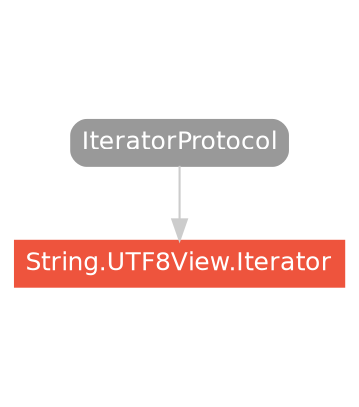strict digraph "String.UTF8View.Iterator - Type Hierarchy - SwiftDoc.org" {
    pad="0.1,0.8"
    node [shape=box, style="filled,rounded", color="#999999", fillcolor="#999999", fontcolor=white, fontname=Helvetica, fontnames="Helvetica,sansserif", fontsize=12, margin="0.07,0.05", height="0.3"]
    edge [color="#cccccc"]
    "IteratorProtocol" [URL="/protocol/IteratorProtocol/hierarchy/"]
    "String.UTF8View.Iterator" [URL="/type/String.UTF8View.Iterator/", style="filled", fillcolor="#ee543d", color="#ee543d"]    "IteratorProtocol" -> "String.UTF8View.Iterator"
    subgraph Types {
        rank = max; "String.UTF8View.Iterator";
    }
}